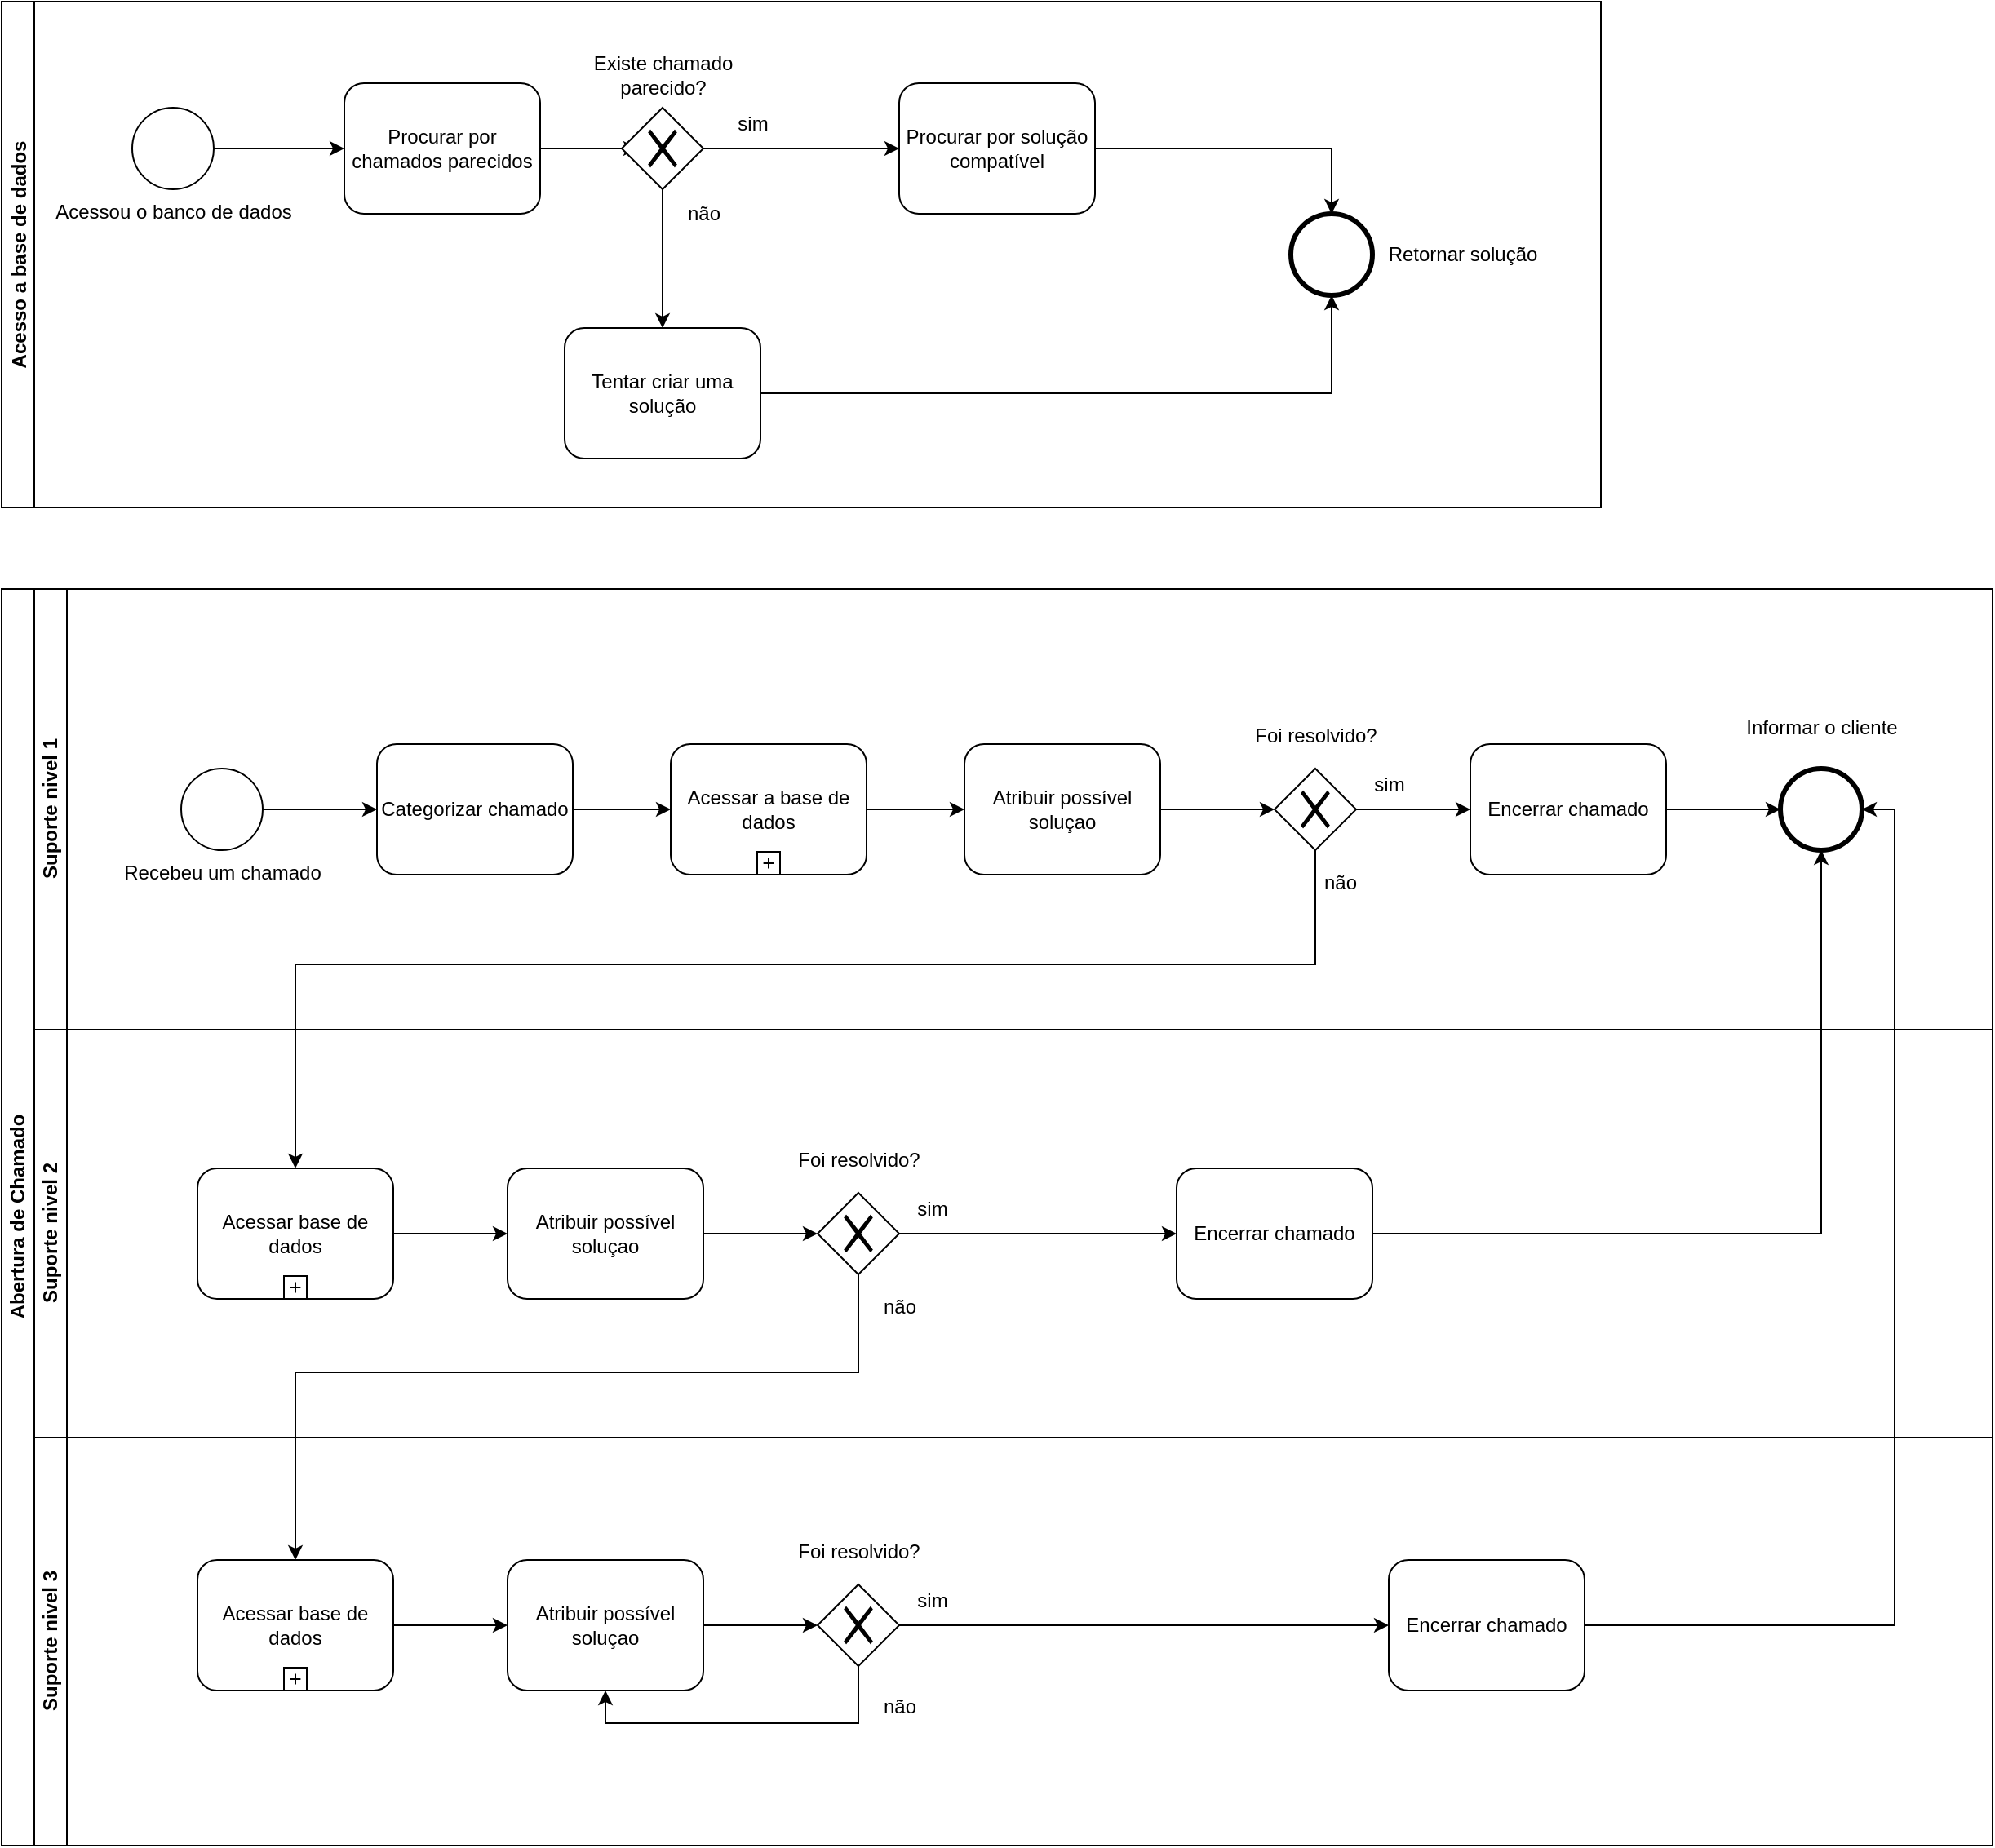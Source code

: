 <mxfile version="13.8.2" type="device"><diagram id="rGN1xY9q6LbHNKw3dwff" name="Page-1"><mxGraphModel dx="2073" dy="1331" grid="1" gridSize="10" guides="1" tooltips="1" connect="1" arrows="1" fold="1" page="0" pageScale="1" pageWidth="827" pageHeight="1169" math="0" shadow="0"><root><mxCell id="0"/><mxCell id="1" parent="0"/><mxCell id="SBZf7l_bCCgb6EmaPbsT-1" value="Abertura de Chamado" style="swimlane;html=1;childLayout=stackLayout;resizeParent=1;resizeParentMax=0;horizontal=0;startSize=20;horizontalStack=0;" vertex="1" parent="1"><mxGeometry x="-240" y="40" width="1220" height="770" as="geometry"/></mxCell><mxCell id="SBZf7l_bCCgb6EmaPbsT-2" value="Suporte nivel 1" style="swimlane;html=1;startSize=20;horizontal=0;" vertex="1" parent="SBZf7l_bCCgb6EmaPbsT-1"><mxGeometry x="20" width="1200" height="270" as="geometry"/></mxCell><mxCell id="SBZf7l_bCCgb6EmaPbsT-7" style="edgeStyle=orthogonalEdgeStyle;rounded=0;orthogonalLoop=1;jettySize=auto;html=1;" edge="1" parent="SBZf7l_bCCgb6EmaPbsT-2" source="SBZf7l_bCCgb6EmaPbsT-5" target="SBZf7l_bCCgb6EmaPbsT-6"><mxGeometry relative="1" as="geometry"/></mxCell><mxCell id="SBZf7l_bCCgb6EmaPbsT-5" value="Recebeu um chamado" style="shape=mxgraph.bpmn.shape;html=1;verticalLabelPosition=bottom;labelBackgroundColor=#ffffff;verticalAlign=top;align=center;perimeter=ellipsePerimeter;outlineConnect=0;outline=standard;symbol=general;" vertex="1" parent="SBZf7l_bCCgb6EmaPbsT-2"><mxGeometry x="90" y="110" width="50" height="50" as="geometry"/></mxCell><mxCell id="SBZf7l_bCCgb6EmaPbsT-30" style="edgeStyle=orthogonalEdgeStyle;rounded=0;orthogonalLoop=1;jettySize=auto;html=1;entryX=0;entryY=0.5;entryDx=0;entryDy=0;" edge="1" parent="SBZf7l_bCCgb6EmaPbsT-2" source="SBZf7l_bCCgb6EmaPbsT-6" target="SBZf7l_bCCgb6EmaPbsT-28"><mxGeometry relative="1" as="geometry"/></mxCell><mxCell id="SBZf7l_bCCgb6EmaPbsT-6" value="Categorizar chamado" style="shape=ext;rounded=1;html=1;whiteSpace=wrap;" vertex="1" parent="SBZf7l_bCCgb6EmaPbsT-2"><mxGeometry x="210" y="95" width="120" height="80" as="geometry"/></mxCell><mxCell id="SBZf7l_bCCgb6EmaPbsT-32" style="edgeStyle=orthogonalEdgeStyle;rounded=0;orthogonalLoop=1;jettySize=auto;html=1;entryX=0;entryY=0.5;entryDx=0;entryDy=0;" edge="1" parent="SBZf7l_bCCgb6EmaPbsT-2" source="SBZf7l_bCCgb6EmaPbsT-28" target="SBZf7l_bCCgb6EmaPbsT-31"><mxGeometry relative="1" as="geometry"/></mxCell><mxCell id="SBZf7l_bCCgb6EmaPbsT-28" value="Acessar a base de dados" style="html=1;whiteSpace=wrap;rounded=1;dropTarget=0;" vertex="1" parent="SBZf7l_bCCgb6EmaPbsT-2"><mxGeometry x="390" y="95" width="120" height="80" as="geometry"/></mxCell><mxCell id="SBZf7l_bCCgb6EmaPbsT-29" value="" style="html=1;shape=plus;outlineConnect=0;" vertex="1" parent="SBZf7l_bCCgb6EmaPbsT-28"><mxGeometry x="0.5" y="1" width="14" height="14" relative="1" as="geometry"><mxPoint x="-7" y="-14" as="offset"/></mxGeometry></mxCell><mxCell id="SBZf7l_bCCgb6EmaPbsT-34" style="edgeStyle=orthogonalEdgeStyle;rounded=0;orthogonalLoop=1;jettySize=auto;html=1;entryX=0;entryY=0.5;entryDx=0;entryDy=0;" edge="1" parent="SBZf7l_bCCgb6EmaPbsT-2" source="SBZf7l_bCCgb6EmaPbsT-31" target="SBZf7l_bCCgb6EmaPbsT-33"><mxGeometry relative="1" as="geometry"/></mxCell><mxCell id="SBZf7l_bCCgb6EmaPbsT-31" value="Atribuir possível soluçao" style="shape=ext;rounded=1;html=1;whiteSpace=wrap;" vertex="1" parent="SBZf7l_bCCgb6EmaPbsT-2"><mxGeometry x="570" y="95" width="120" height="80" as="geometry"/></mxCell><mxCell id="SBZf7l_bCCgb6EmaPbsT-37" style="edgeStyle=orthogonalEdgeStyle;rounded=0;orthogonalLoop=1;jettySize=auto;html=1;entryX=0;entryY=0.5;entryDx=0;entryDy=0;" edge="1" parent="SBZf7l_bCCgb6EmaPbsT-2" source="SBZf7l_bCCgb6EmaPbsT-33" target="SBZf7l_bCCgb6EmaPbsT-36"><mxGeometry relative="1" as="geometry"/></mxCell><mxCell id="SBZf7l_bCCgb6EmaPbsT-33" value="" style="shape=mxgraph.bpmn.shape;html=1;verticalLabelPosition=bottom;labelBackgroundColor=#ffffff;verticalAlign=top;align=center;perimeter=rhombusPerimeter;background=gateway;outlineConnect=0;outline=none;symbol=exclusiveGw;" vertex="1" parent="SBZf7l_bCCgb6EmaPbsT-2"><mxGeometry x="760" y="110" width="50" height="50" as="geometry"/></mxCell><mxCell id="SBZf7l_bCCgb6EmaPbsT-35" value="Foi resolvido?" style="text;html=1;align=center;verticalAlign=middle;resizable=0;points=[];autosize=1;" vertex="1" parent="SBZf7l_bCCgb6EmaPbsT-2"><mxGeometry x="740" y="80" width="90" height="20" as="geometry"/></mxCell><mxCell id="SBZf7l_bCCgb6EmaPbsT-40" style="edgeStyle=orthogonalEdgeStyle;rounded=0;orthogonalLoop=1;jettySize=auto;html=1;entryX=0;entryY=0.5;entryDx=0;entryDy=0;" edge="1" parent="SBZf7l_bCCgb6EmaPbsT-2" source="SBZf7l_bCCgb6EmaPbsT-36" target="SBZf7l_bCCgb6EmaPbsT-38"><mxGeometry relative="1" as="geometry"/></mxCell><mxCell id="SBZf7l_bCCgb6EmaPbsT-36" value="Encerrar chamado" style="shape=ext;rounded=1;html=1;whiteSpace=wrap;" vertex="1" parent="SBZf7l_bCCgb6EmaPbsT-2"><mxGeometry x="880" y="95" width="120" height="80" as="geometry"/></mxCell><mxCell id="SBZf7l_bCCgb6EmaPbsT-38" value="" style="shape=mxgraph.bpmn.shape;html=1;verticalLabelPosition=bottom;labelBackgroundColor=#ffffff;verticalAlign=top;align=center;perimeter=ellipsePerimeter;outlineConnect=0;outline=end;symbol=general;" vertex="1" parent="SBZf7l_bCCgb6EmaPbsT-2"><mxGeometry x="1070" y="110" width="50" height="50" as="geometry"/></mxCell><mxCell id="SBZf7l_bCCgb6EmaPbsT-39" value="Informar o cliente" style="text;html=1;align=center;verticalAlign=middle;resizable=0;points=[];autosize=1;" vertex="1" parent="SBZf7l_bCCgb6EmaPbsT-2"><mxGeometry x="1040" y="75" width="110" height="20" as="geometry"/></mxCell><mxCell id="SBZf7l_bCCgb6EmaPbsT-41" value="sim" style="text;html=1;align=center;verticalAlign=middle;resizable=0;points=[];autosize=1;" vertex="1" parent="SBZf7l_bCCgb6EmaPbsT-2"><mxGeometry x="810" y="110" width="40" height="20" as="geometry"/></mxCell><mxCell id="SBZf7l_bCCgb6EmaPbsT-72" value="não" style="text;html=1;align=center;verticalAlign=middle;resizable=0;points=[];autosize=1;" vertex="1" parent="SBZf7l_bCCgb6EmaPbsT-2"><mxGeometry x="780" y="170" width="40" height="20" as="geometry"/></mxCell><mxCell id="SBZf7l_bCCgb6EmaPbsT-3" value="Suporte nivel 2" style="swimlane;html=1;startSize=20;horizontal=0;" vertex="1" parent="SBZf7l_bCCgb6EmaPbsT-1"><mxGeometry x="20" y="270" width="1200" height="250" as="geometry"/></mxCell><mxCell id="SBZf7l_bCCgb6EmaPbsT-50" style="edgeStyle=orthogonalEdgeStyle;rounded=0;orthogonalLoop=1;jettySize=auto;html=1;" edge="1" parent="SBZf7l_bCCgb6EmaPbsT-3" source="SBZf7l_bCCgb6EmaPbsT-44" target="SBZf7l_bCCgb6EmaPbsT-47"><mxGeometry relative="1" as="geometry"/></mxCell><mxCell id="SBZf7l_bCCgb6EmaPbsT-44" value="Acessar base de dados" style="html=1;whiteSpace=wrap;rounded=1;dropTarget=0;" vertex="1" parent="SBZf7l_bCCgb6EmaPbsT-3"><mxGeometry x="100" y="85" width="120" height="80" as="geometry"/></mxCell><mxCell id="SBZf7l_bCCgb6EmaPbsT-45" value="" style="html=1;shape=plus;outlineConnect=0;" vertex="1" parent="SBZf7l_bCCgb6EmaPbsT-44"><mxGeometry x="0.5" y="1" width="14" height="14" relative="1" as="geometry"><mxPoint x="-7" y="-14" as="offset"/></mxGeometry></mxCell><mxCell id="SBZf7l_bCCgb6EmaPbsT-51" style="edgeStyle=orthogonalEdgeStyle;rounded=0;orthogonalLoop=1;jettySize=auto;html=1;entryX=0;entryY=0.5;entryDx=0;entryDy=0;" edge="1" parent="SBZf7l_bCCgb6EmaPbsT-3" source="SBZf7l_bCCgb6EmaPbsT-47" target="SBZf7l_bCCgb6EmaPbsT-48"><mxGeometry relative="1" as="geometry"/></mxCell><mxCell id="SBZf7l_bCCgb6EmaPbsT-47" value="Atribuir possível soluçao" style="shape=ext;rounded=1;html=1;whiteSpace=wrap;" vertex="1" parent="SBZf7l_bCCgb6EmaPbsT-3"><mxGeometry x="290" y="85" width="120" height="80" as="geometry"/></mxCell><mxCell id="SBZf7l_bCCgb6EmaPbsT-53" style="edgeStyle=orthogonalEdgeStyle;rounded=0;orthogonalLoop=1;jettySize=auto;html=1;entryX=0;entryY=0.5;entryDx=0;entryDy=0;" edge="1" parent="SBZf7l_bCCgb6EmaPbsT-3" source="SBZf7l_bCCgb6EmaPbsT-48" target="SBZf7l_bCCgb6EmaPbsT-52"><mxGeometry relative="1" as="geometry"/></mxCell><mxCell id="SBZf7l_bCCgb6EmaPbsT-48" value="" style="shape=mxgraph.bpmn.shape;html=1;verticalLabelPosition=bottom;labelBackgroundColor=#ffffff;verticalAlign=top;align=center;perimeter=rhombusPerimeter;background=gateway;outlineConnect=0;outline=none;symbol=exclusiveGw;" vertex="1" parent="SBZf7l_bCCgb6EmaPbsT-3"><mxGeometry x="480" y="100" width="50" height="50" as="geometry"/></mxCell><mxCell id="SBZf7l_bCCgb6EmaPbsT-49" value="Foi resolvido?" style="text;html=1;align=center;verticalAlign=middle;resizable=0;points=[];autosize=1;" vertex="1" parent="SBZf7l_bCCgb6EmaPbsT-3"><mxGeometry x="460" y="70" width="90" height="20" as="geometry"/></mxCell><mxCell id="SBZf7l_bCCgb6EmaPbsT-52" value="Encerrar chamado" style="shape=ext;rounded=1;html=1;whiteSpace=wrap;" vertex="1" parent="SBZf7l_bCCgb6EmaPbsT-3"><mxGeometry x="700" y="85" width="120" height="80" as="geometry"/></mxCell><mxCell id="SBZf7l_bCCgb6EmaPbsT-70" value="sim" style="text;html=1;align=center;verticalAlign=middle;resizable=0;points=[];autosize=1;" vertex="1" parent="SBZf7l_bCCgb6EmaPbsT-3"><mxGeometry x="530" y="100" width="40" height="20" as="geometry"/></mxCell><mxCell id="SBZf7l_bCCgb6EmaPbsT-71" value="não" style="text;html=1;align=center;verticalAlign=middle;resizable=0;points=[];autosize=1;" vertex="1" parent="SBZf7l_bCCgb6EmaPbsT-3"><mxGeometry x="510" y="160" width="40" height="20" as="geometry"/></mxCell><mxCell id="SBZf7l_bCCgb6EmaPbsT-4" value="Suporte nivel 3" style="swimlane;html=1;startSize=20;horizontal=0;" vertex="1" parent="SBZf7l_bCCgb6EmaPbsT-1"><mxGeometry x="20" y="520" width="1200" height="250" as="geometry"/></mxCell><mxCell id="SBZf7l_bCCgb6EmaPbsT-62" style="edgeStyle=orthogonalEdgeStyle;rounded=0;orthogonalLoop=1;jettySize=auto;html=1;entryX=0;entryY=0.5;entryDx=0;entryDy=0;" edge="1" parent="SBZf7l_bCCgb6EmaPbsT-4" source="SBZf7l_bCCgb6EmaPbsT-55" target="SBZf7l_bCCgb6EmaPbsT-57"><mxGeometry relative="1" as="geometry"/></mxCell><mxCell id="SBZf7l_bCCgb6EmaPbsT-55" value="Acessar base de dados" style="html=1;whiteSpace=wrap;rounded=1;dropTarget=0;" vertex="1" parent="SBZf7l_bCCgb6EmaPbsT-4"><mxGeometry x="100" y="75" width="120" height="80" as="geometry"/></mxCell><mxCell id="SBZf7l_bCCgb6EmaPbsT-56" value="" style="html=1;shape=plus;outlineConnect=0;" vertex="1" parent="SBZf7l_bCCgb6EmaPbsT-55"><mxGeometry x="0.5" y="1" width="14" height="14" relative="1" as="geometry"><mxPoint x="-7" y="-14" as="offset"/></mxGeometry></mxCell><mxCell id="SBZf7l_bCCgb6EmaPbsT-63" style="edgeStyle=orthogonalEdgeStyle;rounded=0;orthogonalLoop=1;jettySize=auto;html=1;entryX=0;entryY=0.5;entryDx=0;entryDy=0;" edge="1" parent="SBZf7l_bCCgb6EmaPbsT-4" source="SBZf7l_bCCgb6EmaPbsT-57" target="SBZf7l_bCCgb6EmaPbsT-58"><mxGeometry relative="1" as="geometry"/></mxCell><mxCell id="SBZf7l_bCCgb6EmaPbsT-57" value="Atribuir possível soluçao" style="shape=ext;rounded=1;html=1;whiteSpace=wrap;" vertex="1" parent="SBZf7l_bCCgb6EmaPbsT-4"><mxGeometry x="290" y="75" width="120" height="80" as="geometry"/></mxCell><mxCell id="SBZf7l_bCCgb6EmaPbsT-64" style="edgeStyle=orthogonalEdgeStyle;rounded=0;orthogonalLoop=1;jettySize=auto;html=1;entryX=0.5;entryY=1;entryDx=0;entryDy=0;exitX=0.5;exitY=1;exitDx=0;exitDy=0;" edge="1" parent="SBZf7l_bCCgb6EmaPbsT-4" source="SBZf7l_bCCgb6EmaPbsT-58" target="SBZf7l_bCCgb6EmaPbsT-57"><mxGeometry relative="1" as="geometry"/></mxCell><mxCell id="SBZf7l_bCCgb6EmaPbsT-65" style="edgeStyle=orthogonalEdgeStyle;rounded=0;orthogonalLoop=1;jettySize=auto;html=1;entryX=0;entryY=0.5;entryDx=0;entryDy=0;" edge="1" parent="SBZf7l_bCCgb6EmaPbsT-4" source="SBZf7l_bCCgb6EmaPbsT-58" target="SBZf7l_bCCgb6EmaPbsT-60"><mxGeometry relative="1" as="geometry"/></mxCell><mxCell id="SBZf7l_bCCgb6EmaPbsT-58" value="" style="shape=mxgraph.bpmn.shape;html=1;verticalLabelPosition=bottom;labelBackgroundColor=#ffffff;verticalAlign=top;align=center;perimeter=rhombusPerimeter;background=gateway;outlineConnect=0;outline=none;symbol=exclusiveGw;" vertex="1" parent="SBZf7l_bCCgb6EmaPbsT-4"><mxGeometry x="480" y="90" width="50" height="50" as="geometry"/></mxCell><mxCell id="SBZf7l_bCCgb6EmaPbsT-59" value="Foi resolvido?" style="text;html=1;align=center;verticalAlign=middle;resizable=0;points=[];autosize=1;" vertex="1" parent="SBZf7l_bCCgb6EmaPbsT-4"><mxGeometry x="460" y="60" width="90" height="20" as="geometry"/></mxCell><mxCell id="SBZf7l_bCCgb6EmaPbsT-60" value="Encerrar chamado" style="shape=ext;rounded=1;html=1;whiteSpace=wrap;" vertex="1" parent="SBZf7l_bCCgb6EmaPbsT-4"><mxGeometry x="830" y="75" width="120" height="80" as="geometry"/></mxCell><mxCell id="SBZf7l_bCCgb6EmaPbsT-69" value="não" style="text;html=1;align=center;verticalAlign=middle;resizable=0;points=[];autosize=1;" vertex="1" parent="SBZf7l_bCCgb6EmaPbsT-4"><mxGeometry x="510" y="155" width="40" height="20" as="geometry"/></mxCell><mxCell id="SBZf7l_bCCgb6EmaPbsT-46" style="edgeStyle=orthogonalEdgeStyle;rounded=0;orthogonalLoop=1;jettySize=auto;html=1;entryX=0.5;entryY=0;entryDx=0;entryDy=0;exitX=0.5;exitY=1;exitDx=0;exitDy=0;" edge="1" parent="SBZf7l_bCCgb6EmaPbsT-1" source="SBZf7l_bCCgb6EmaPbsT-33" target="SBZf7l_bCCgb6EmaPbsT-44"><mxGeometry relative="1" as="geometry"><Array as="points"><mxPoint x="805" y="230"/><mxPoint x="180" y="230"/></Array></mxGeometry></mxCell><mxCell id="SBZf7l_bCCgb6EmaPbsT-54" style="edgeStyle=orthogonalEdgeStyle;rounded=0;orthogonalLoop=1;jettySize=auto;html=1;entryX=0.5;entryY=1;entryDx=0;entryDy=0;" edge="1" parent="SBZf7l_bCCgb6EmaPbsT-1" source="SBZf7l_bCCgb6EmaPbsT-52" target="SBZf7l_bCCgb6EmaPbsT-38"><mxGeometry relative="1" as="geometry"/></mxCell><mxCell id="SBZf7l_bCCgb6EmaPbsT-61" style="edgeStyle=orthogonalEdgeStyle;rounded=0;orthogonalLoop=1;jettySize=auto;html=1;entryX=0.5;entryY=0;entryDx=0;entryDy=0;exitX=0.5;exitY=1;exitDx=0;exitDy=0;" edge="1" parent="SBZf7l_bCCgb6EmaPbsT-1" source="SBZf7l_bCCgb6EmaPbsT-48" target="SBZf7l_bCCgb6EmaPbsT-55"><mxGeometry relative="1" as="geometry"><Array as="points"><mxPoint x="525" y="480"/><mxPoint x="180" y="480"/></Array></mxGeometry></mxCell><mxCell id="SBZf7l_bCCgb6EmaPbsT-67" style="edgeStyle=orthogonalEdgeStyle;rounded=0;orthogonalLoop=1;jettySize=auto;html=1;entryX=1;entryY=0.5;entryDx=0;entryDy=0;" edge="1" parent="SBZf7l_bCCgb6EmaPbsT-1" source="SBZf7l_bCCgb6EmaPbsT-60" target="SBZf7l_bCCgb6EmaPbsT-38"><mxGeometry relative="1" as="geometry"/></mxCell><mxCell id="SBZf7l_bCCgb6EmaPbsT-10" value="Acesso a base de dados" style="swimlane;startSize=20;horizontal=0;" vertex="1" parent="1"><mxGeometry x="-240" y="-320" width="980" height="310" as="geometry"/></mxCell><mxCell id="SBZf7l_bCCgb6EmaPbsT-13" style="edgeStyle=orthogonalEdgeStyle;rounded=0;orthogonalLoop=1;jettySize=auto;html=1;entryX=0;entryY=0.5;entryDx=0;entryDy=0;" edge="1" parent="SBZf7l_bCCgb6EmaPbsT-10" source="SBZf7l_bCCgb6EmaPbsT-11" target="SBZf7l_bCCgb6EmaPbsT-12"><mxGeometry relative="1" as="geometry"/></mxCell><mxCell id="SBZf7l_bCCgb6EmaPbsT-11" value="Acessou o banco de dados" style="shape=mxgraph.bpmn.shape;html=1;verticalLabelPosition=bottom;labelBackgroundColor=#ffffff;verticalAlign=top;align=center;perimeter=ellipsePerimeter;outlineConnect=0;outline=standard;symbol=general;" vertex="1" parent="SBZf7l_bCCgb6EmaPbsT-10"><mxGeometry x="80" y="65" width="50" height="50" as="geometry"/></mxCell><mxCell id="SBZf7l_bCCgb6EmaPbsT-15" style="edgeStyle=orthogonalEdgeStyle;rounded=0;orthogonalLoop=1;jettySize=auto;html=1;entryX=0.2;entryY=0.5;entryDx=0;entryDy=0;entryPerimeter=0;" edge="1" parent="SBZf7l_bCCgb6EmaPbsT-10" source="SBZf7l_bCCgb6EmaPbsT-12" target="SBZf7l_bCCgb6EmaPbsT-14"><mxGeometry relative="1" as="geometry"/></mxCell><mxCell id="SBZf7l_bCCgb6EmaPbsT-12" value="Procurar por chamados parecidos" style="shape=ext;rounded=1;html=1;whiteSpace=wrap;" vertex="1" parent="SBZf7l_bCCgb6EmaPbsT-10"><mxGeometry x="210" y="50" width="120" height="80" as="geometry"/></mxCell><mxCell id="SBZf7l_bCCgb6EmaPbsT-17" style="edgeStyle=orthogonalEdgeStyle;rounded=0;orthogonalLoop=1;jettySize=auto;html=1;entryX=0;entryY=0.5;entryDx=0;entryDy=0;" edge="1" parent="SBZf7l_bCCgb6EmaPbsT-10" source="SBZf7l_bCCgb6EmaPbsT-14" target="SBZf7l_bCCgb6EmaPbsT-16"><mxGeometry relative="1" as="geometry"/></mxCell><mxCell id="SBZf7l_bCCgb6EmaPbsT-22" style="edgeStyle=orthogonalEdgeStyle;rounded=0;orthogonalLoop=1;jettySize=auto;html=1;entryX=0.5;entryY=0;entryDx=0;entryDy=0;" edge="1" parent="SBZf7l_bCCgb6EmaPbsT-10" source="SBZf7l_bCCgb6EmaPbsT-14" target="SBZf7l_bCCgb6EmaPbsT-21"><mxGeometry relative="1" as="geometry"/></mxCell><mxCell id="SBZf7l_bCCgb6EmaPbsT-14" value="" style="shape=mxgraph.bpmn.shape;html=1;verticalLabelPosition=bottom;labelBackgroundColor=#ffffff;verticalAlign=top;align=center;perimeter=rhombusPerimeter;background=gateway;outlineConnect=0;outline=none;symbol=exclusiveGw;" vertex="1" parent="SBZf7l_bCCgb6EmaPbsT-10"><mxGeometry x="380" y="65" width="50" height="50" as="geometry"/></mxCell><mxCell id="SBZf7l_bCCgb6EmaPbsT-24" style="edgeStyle=orthogonalEdgeStyle;rounded=0;orthogonalLoop=1;jettySize=auto;html=1;entryX=0.5;entryY=0;entryDx=0;entryDy=0;" edge="1" parent="SBZf7l_bCCgb6EmaPbsT-10" source="SBZf7l_bCCgb6EmaPbsT-16" target="SBZf7l_bCCgb6EmaPbsT-23"><mxGeometry relative="1" as="geometry"/></mxCell><mxCell id="SBZf7l_bCCgb6EmaPbsT-16" value="Procurar por solução compatível" style="shape=ext;rounded=1;html=1;whiteSpace=wrap;" vertex="1" parent="SBZf7l_bCCgb6EmaPbsT-10"><mxGeometry x="550" y="50" width="120" height="80" as="geometry"/></mxCell><mxCell id="SBZf7l_bCCgb6EmaPbsT-19" value="&lt;div&gt;Existe chamado&lt;/div&gt;&lt;div&gt;parecido?&lt;br&gt;&lt;/div&gt;" style="text;html=1;align=center;verticalAlign=middle;resizable=0;points=[];autosize=1;" vertex="1" parent="SBZf7l_bCCgb6EmaPbsT-10"><mxGeometry x="355" y="30" width="100" height="30" as="geometry"/></mxCell><mxCell id="SBZf7l_bCCgb6EmaPbsT-20" value="sim" style="text;html=1;align=center;verticalAlign=middle;resizable=0;points=[];autosize=1;" vertex="1" parent="SBZf7l_bCCgb6EmaPbsT-10"><mxGeometry x="440" y="65" width="40" height="20" as="geometry"/></mxCell><mxCell id="SBZf7l_bCCgb6EmaPbsT-25" style="edgeStyle=orthogonalEdgeStyle;rounded=0;orthogonalLoop=1;jettySize=auto;html=1;entryX=0.5;entryY=1;entryDx=0;entryDy=0;" edge="1" parent="SBZf7l_bCCgb6EmaPbsT-10" source="SBZf7l_bCCgb6EmaPbsT-21" target="SBZf7l_bCCgb6EmaPbsT-23"><mxGeometry relative="1" as="geometry"/></mxCell><mxCell id="SBZf7l_bCCgb6EmaPbsT-21" value="Tentar criar uma solução" style="shape=ext;rounded=1;html=1;whiteSpace=wrap;" vertex="1" parent="SBZf7l_bCCgb6EmaPbsT-10"><mxGeometry x="345" y="200" width="120" height="80" as="geometry"/></mxCell><mxCell id="SBZf7l_bCCgb6EmaPbsT-23" value="" style="shape=mxgraph.bpmn.shape;html=1;verticalLabelPosition=bottom;labelBackgroundColor=#ffffff;verticalAlign=top;align=center;perimeter=ellipsePerimeter;outlineConnect=0;outline=end;symbol=general;" vertex="1" parent="SBZf7l_bCCgb6EmaPbsT-10"><mxGeometry x="790" y="130" width="50" height="50" as="geometry"/></mxCell><mxCell id="SBZf7l_bCCgb6EmaPbsT-26" value="Retornar solução" style="text;html=1;align=center;verticalAlign=middle;resizable=0;points=[];autosize=1;" vertex="1" parent="SBZf7l_bCCgb6EmaPbsT-10"><mxGeometry x="840" y="145" width="110" height="20" as="geometry"/></mxCell><mxCell id="SBZf7l_bCCgb6EmaPbsT-73" value="não" style="text;html=1;align=center;verticalAlign=middle;resizable=0;points=[];autosize=1;" vertex="1" parent="SBZf7l_bCCgb6EmaPbsT-10"><mxGeometry x="410" y="120" width="40" height="20" as="geometry"/></mxCell><mxCell id="SBZf7l_bCCgb6EmaPbsT-68" value="sim" style="text;html=1;align=center;verticalAlign=middle;resizable=0;points=[];autosize=1;" vertex="1" parent="1"><mxGeometry x="310" y="650" width="40" height="20" as="geometry"/></mxCell></root></mxGraphModel></diagram></mxfile>